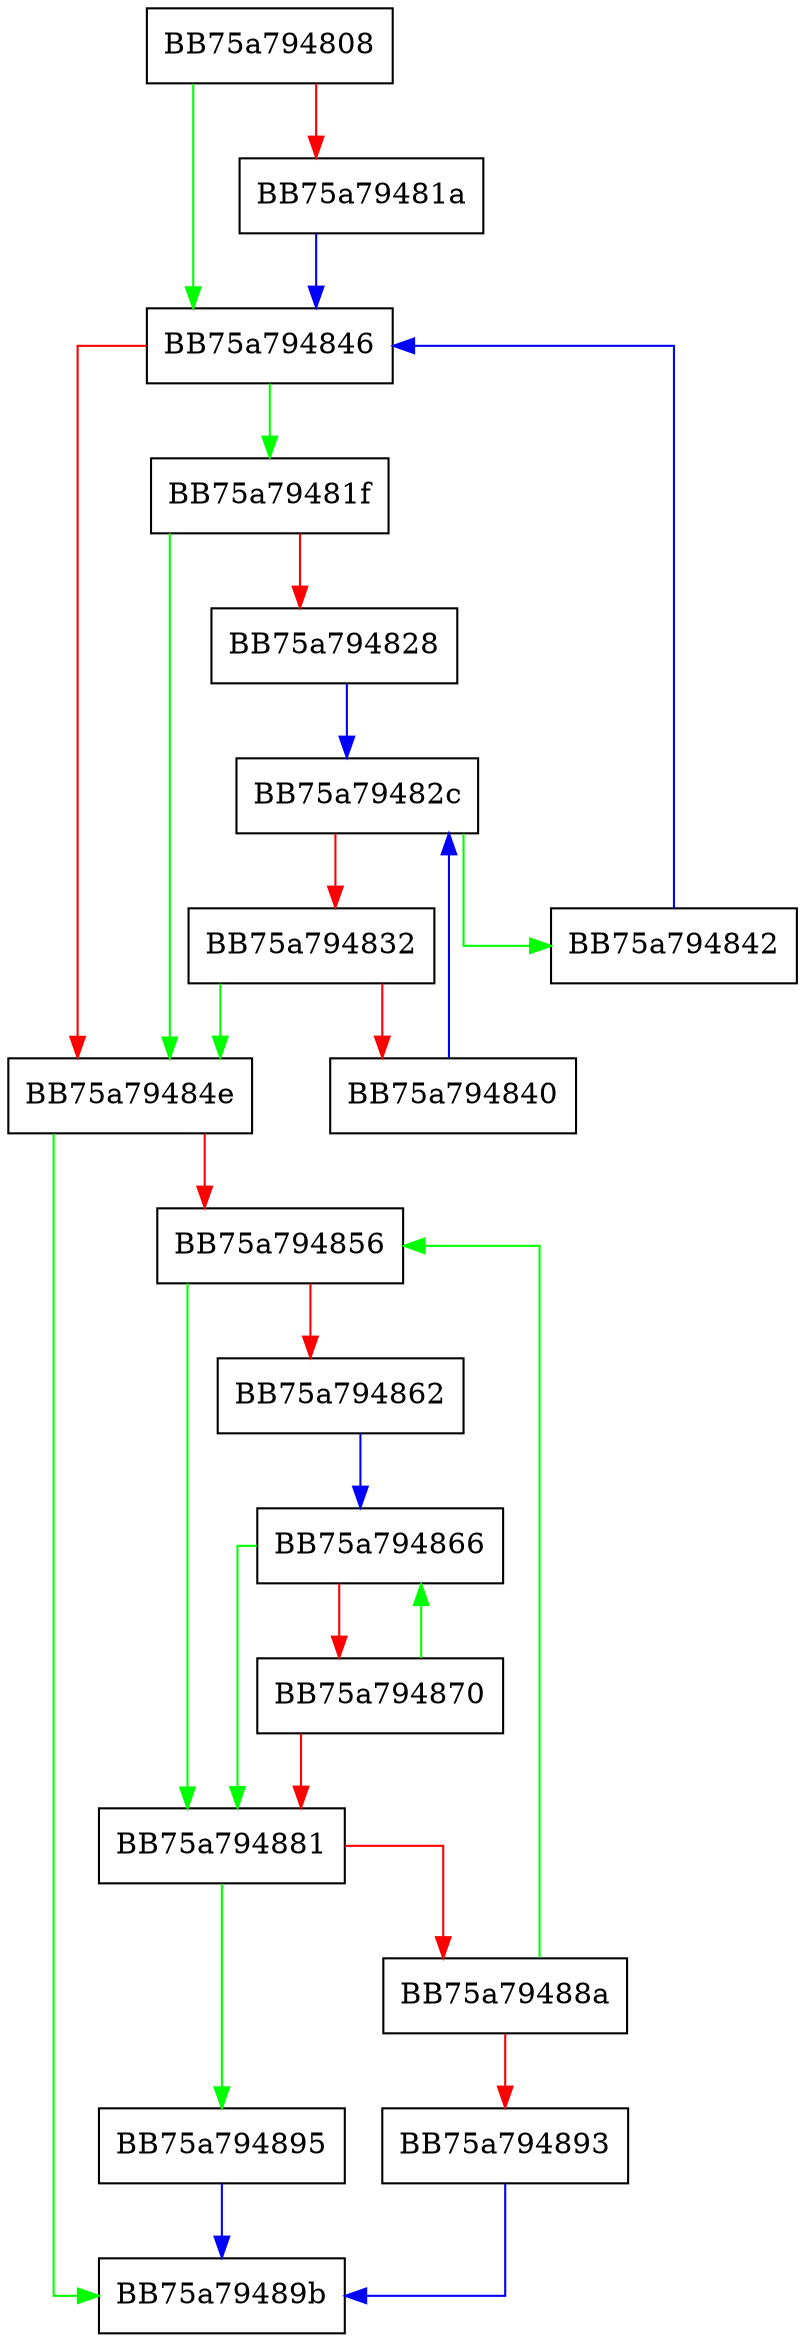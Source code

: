 digraph __acrt_wcstok_s_novalidation {
  node [shape="box"];
  graph [splines=ortho];
  BB75a794808 -> BB75a794846 [color="green"];
  BB75a794808 -> BB75a79481a [color="red"];
  BB75a79481a -> BB75a794846 [color="blue"];
  BB75a79481f -> BB75a79484e [color="green"];
  BB75a79481f -> BB75a794828 [color="red"];
  BB75a794828 -> BB75a79482c [color="blue"];
  BB75a79482c -> BB75a794842 [color="green"];
  BB75a79482c -> BB75a794832 [color="red"];
  BB75a794832 -> BB75a79484e [color="green"];
  BB75a794832 -> BB75a794840 [color="red"];
  BB75a794840 -> BB75a79482c [color="blue"];
  BB75a794842 -> BB75a794846 [color="blue"];
  BB75a794846 -> BB75a79481f [color="green"];
  BB75a794846 -> BB75a79484e [color="red"];
  BB75a79484e -> BB75a79489b [color="green"];
  BB75a79484e -> BB75a794856 [color="red"];
  BB75a794856 -> BB75a794881 [color="green"];
  BB75a794856 -> BB75a794862 [color="red"];
  BB75a794862 -> BB75a794866 [color="blue"];
  BB75a794866 -> BB75a794881 [color="green"];
  BB75a794866 -> BB75a794870 [color="red"];
  BB75a794870 -> BB75a794866 [color="green"];
  BB75a794870 -> BB75a794881 [color="red"];
  BB75a794881 -> BB75a794895 [color="green"];
  BB75a794881 -> BB75a79488a [color="red"];
  BB75a79488a -> BB75a794856 [color="green"];
  BB75a79488a -> BB75a794893 [color="red"];
  BB75a794893 -> BB75a79489b [color="blue"];
  BB75a794895 -> BB75a79489b [color="blue"];
}